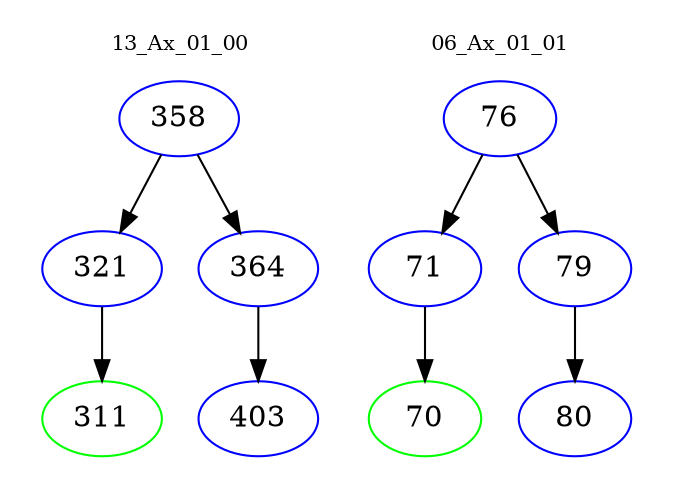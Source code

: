 digraph{
subgraph cluster_0 {
color = white
label = "13_Ax_01_00";
fontsize=10;
T0_358 [label="358", color="blue"]
T0_358 -> T0_321 [color="black"]
T0_321 [label="321", color="blue"]
T0_321 -> T0_311 [color="black"]
T0_311 [label="311", color="green"]
T0_358 -> T0_364 [color="black"]
T0_364 [label="364", color="blue"]
T0_364 -> T0_403 [color="black"]
T0_403 [label="403", color="blue"]
}
subgraph cluster_1 {
color = white
label = "06_Ax_01_01";
fontsize=10;
T1_76 [label="76", color="blue"]
T1_76 -> T1_71 [color="black"]
T1_71 [label="71", color="blue"]
T1_71 -> T1_70 [color="black"]
T1_70 [label="70", color="green"]
T1_76 -> T1_79 [color="black"]
T1_79 [label="79", color="blue"]
T1_79 -> T1_80 [color="black"]
T1_80 [label="80", color="blue"]
}
}
